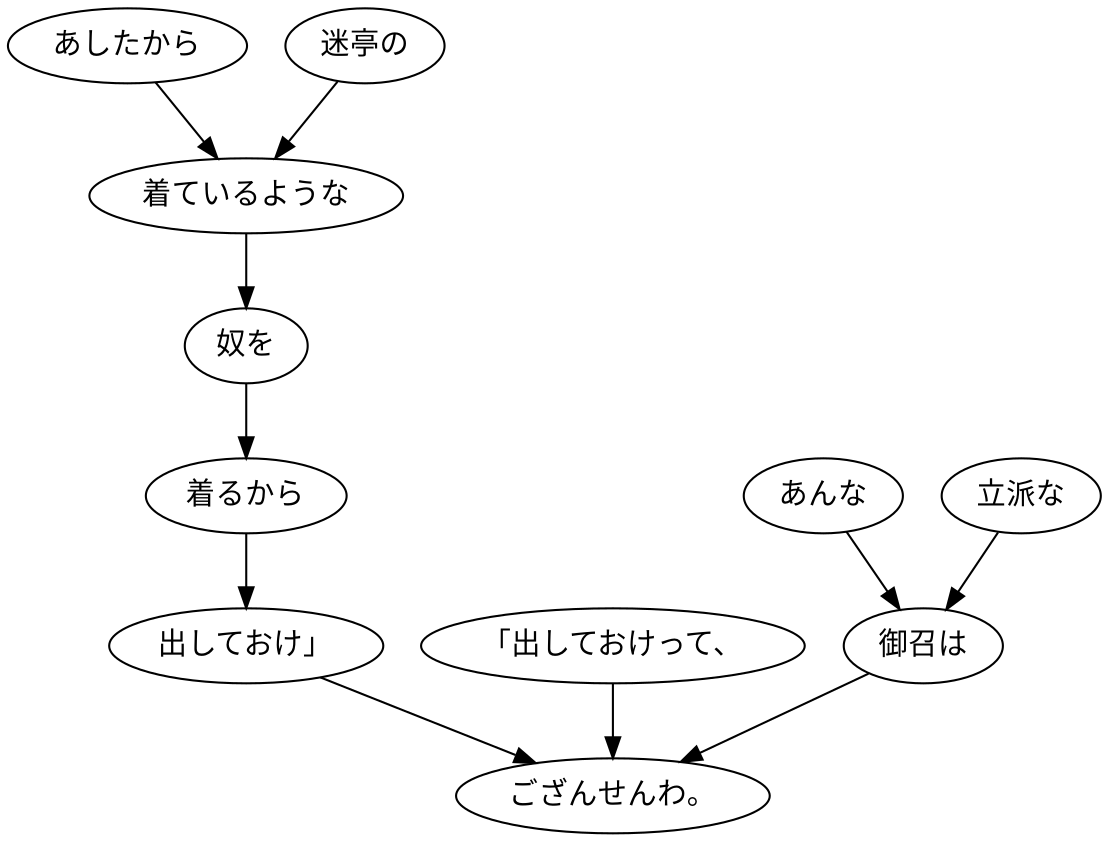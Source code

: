 digraph graph1737 {
	node0 [label="あしたから"];
	node1 [label="迷亭の"];
	node2 [label="着ているような"];
	node3 [label="奴を"];
	node4 [label="着るから"];
	node5 [label="出しておけ」"];
	node6 [label="「出しておけって、"];
	node7 [label="あんな"];
	node8 [label="立派な"];
	node9 [label="御召は"];
	node10 [label="ござんせんわ。"];
	node0 -> node2;
	node1 -> node2;
	node2 -> node3;
	node3 -> node4;
	node4 -> node5;
	node5 -> node10;
	node6 -> node10;
	node7 -> node9;
	node8 -> node9;
	node9 -> node10;
}
